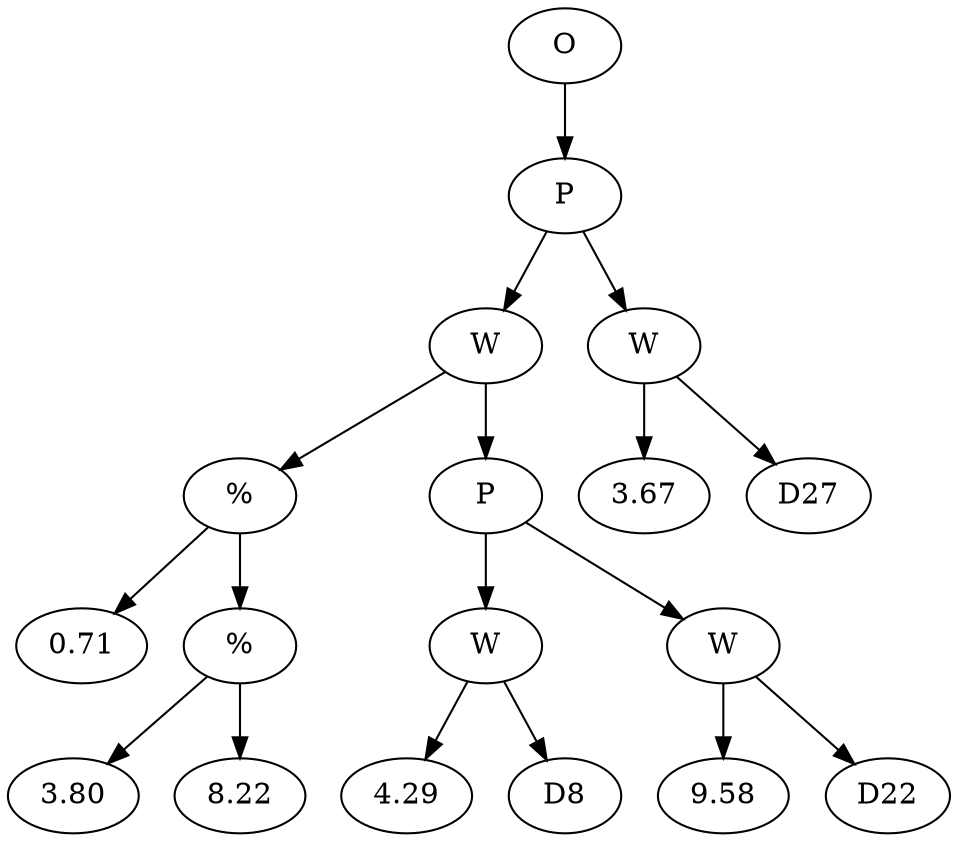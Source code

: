 // Tree
digraph {
	6183549 [label=O]
	6183550 [label=P]
	6183549 -> 6183550
	6183551 [label=W]
	6183550 -> 6183551
	6183552 [label="%"]
	6183551 -> 6183552
	6183553 [label=0.71]
	6183552 -> 6183553
	6183554 [label="%"]
	6183552 -> 6183554
	6183555 [label=3.80]
	6183554 -> 6183555
	6183556 [label=8.22]
	6183554 -> 6183556
	6183557 [label=P]
	6183551 -> 6183557
	6183558 [label=W]
	6183557 -> 6183558
	6183559 [label=4.29]
	6183558 -> 6183559
	6183560 [label=D8]
	6183558 -> 6183560
	6183561 [label=W]
	6183557 -> 6183561
	6183562 [label=9.58]
	6183561 -> 6183562
	6183563 [label=D22]
	6183561 -> 6183563
	6183564 [label=W]
	6183550 -> 6183564
	6183565 [label=3.67]
	6183564 -> 6183565
	6183566 [label=D27]
	6183564 -> 6183566
}

